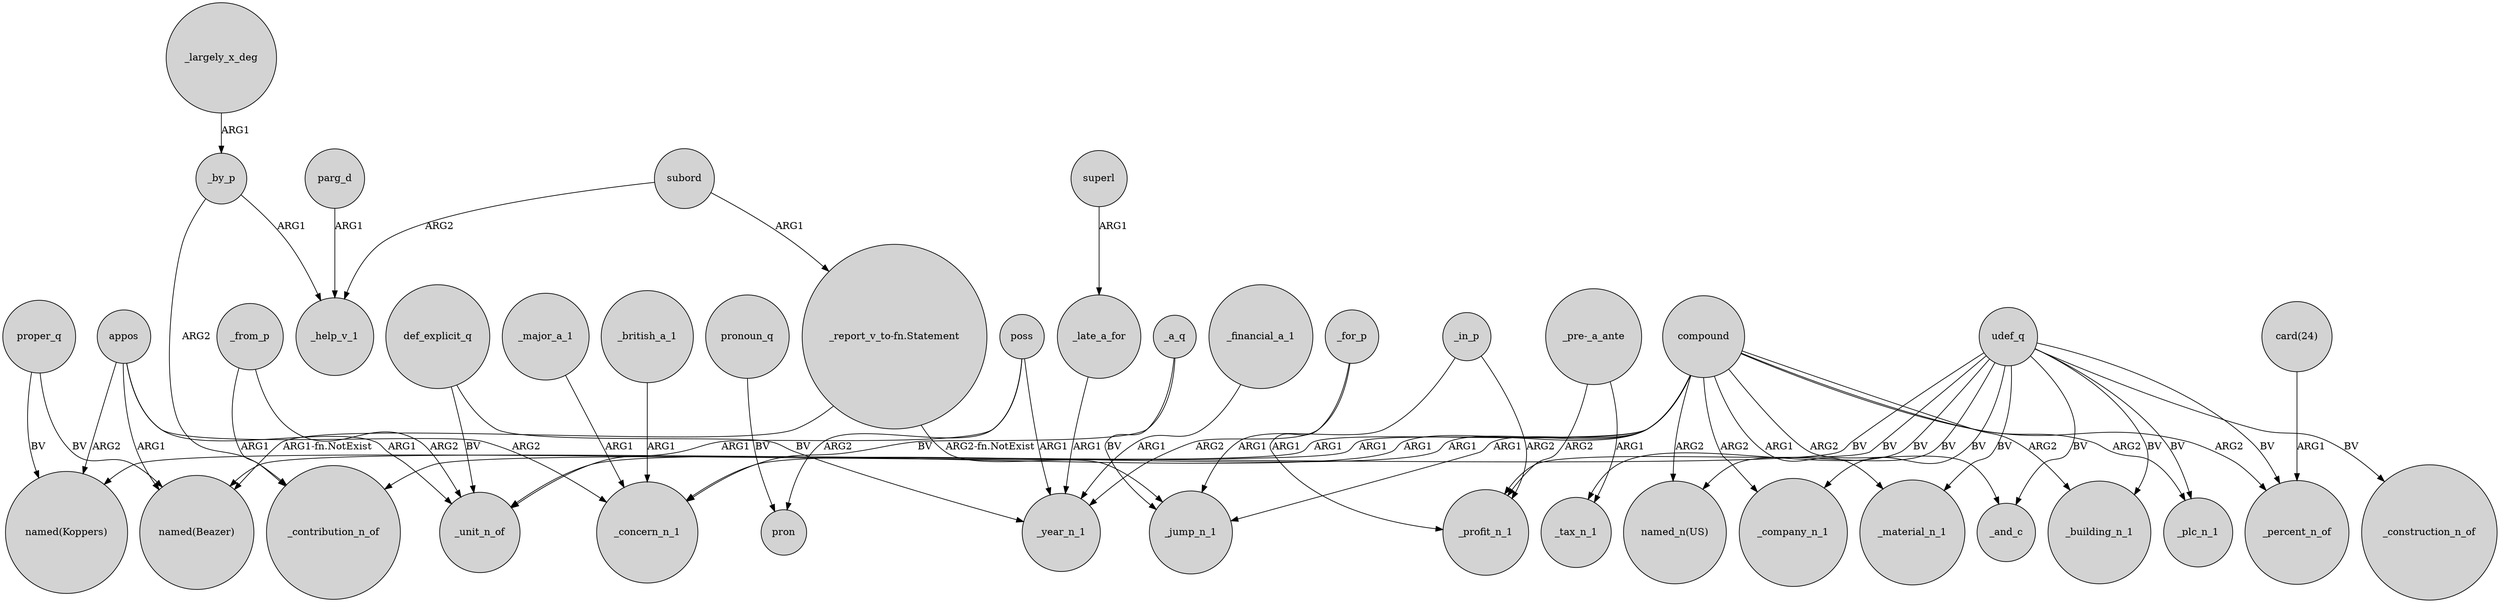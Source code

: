 digraph {
	node [shape=circle style=filled]
	parg_d -> _help_v_1 [label=ARG1]
	_financial_a_1 -> _year_n_1 [label=ARG1]
	_from_p -> _unit_n_of [label=ARG2]
	_a_q -> _concern_n_1 [label=BV]
	udef_q -> _company_n_1 [label=BV]
	udef_q -> "named_n(US)" [label=BV]
	_for_p -> _year_n_1 [label=ARG2]
	appos -> "named(Beazer)" [label=ARG1]
	udef_q -> _building_n_1 [label=BV]
	poss -> pron [label=ARG2]
	subord -> _help_v_1 [label=ARG2]
	_by_p -> _help_v_1 [label=ARG1]
	def_explicit_q -> _unit_n_of [label=BV]
	compound -> _unit_n_of [label=ARG1]
	compound -> _company_n_1 [label=ARG2]
	subord -> "_report_v_to-fn.Statement" [label=ARG1]
	compound -> _material_n_1 [label=ARG1]
	proper_q -> "named(Koppers)" [label=BV]
	appos -> _unit_n_of [label=ARG1]
	superl -> _late_a_for [label=ARG1]
	_major_a_1 -> _concern_n_1 [label=ARG1]
	"_pre-_a_ante" -> _tax_n_1 [label=ARG1]
	compound -> "named(Koppers)" [label=ARG1]
	compound -> _jump_n_1 [label=ARG1]
	compound -> _percent_n_of [label=ARG2]
	compound -> "named_n(US)" [label=ARG2]
	poss -> _year_n_1 [label=ARG1]
	_a_q -> _jump_n_1 [label=BV]
	appos -> _concern_n_1 [label=ARG2]
	def_explicit_q -> _year_n_1 [label=BV]
	udef_q -> _tax_n_1 [label=BV]
	pronoun_q -> pron [label=BV]
	compound -> _and_c [label=ARG2]
	appos -> "named(Koppers)" [label=ARG2]
	_from_p -> _contribution_n_of [label=ARG1]
	udef_q -> _contribution_n_of [label=BV]
	poss -> _unit_n_of [label=ARG1]
	_largely_x_deg -> _by_p [label=ARG1]
	_in_p -> _profit_n_1 [label=ARG2]
	proper_q -> "named(Beazer)" [label=BV]
	_by_p -> _contribution_n_of [label=ARG2]
	_british_a_1 -> _concern_n_1 [label=ARG1]
	_for_p -> _profit_n_1 [label=ARG1]
	"card(24)" -> _percent_n_of [label=ARG1]
	udef_q -> _plc_n_1 [label=BV]
	"_report_v_to-fn.Statement" -> "named(Beazer)" [label="ARG1-fn.NotExist"]
	"_report_v_to-fn.Statement" -> _jump_n_1 [label="ARG2-fn.NotExist"]
	_in_p -> _jump_n_1 [label=ARG1]
	udef_q -> _profit_n_1 [label=BV]
	udef_q -> _percent_n_of [label=BV]
	compound -> "named(Beazer)" [label=ARG1]
	udef_q -> _and_c [label=BV]
	udef_q -> _construction_n_of [label=BV]
	compound -> _plc_n_1 [label=ARG2]
	compound -> _concern_n_1 [label=ARG1]
	udef_q -> _material_n_1 [label=BV]
	_late_a_for -> _year_n_1 [label=ARG1]
	compound -> _building_n_1 [label=ARG2]
	"_pre-_a_ante" -> _profit_n_1 [label=ARG2]
}
